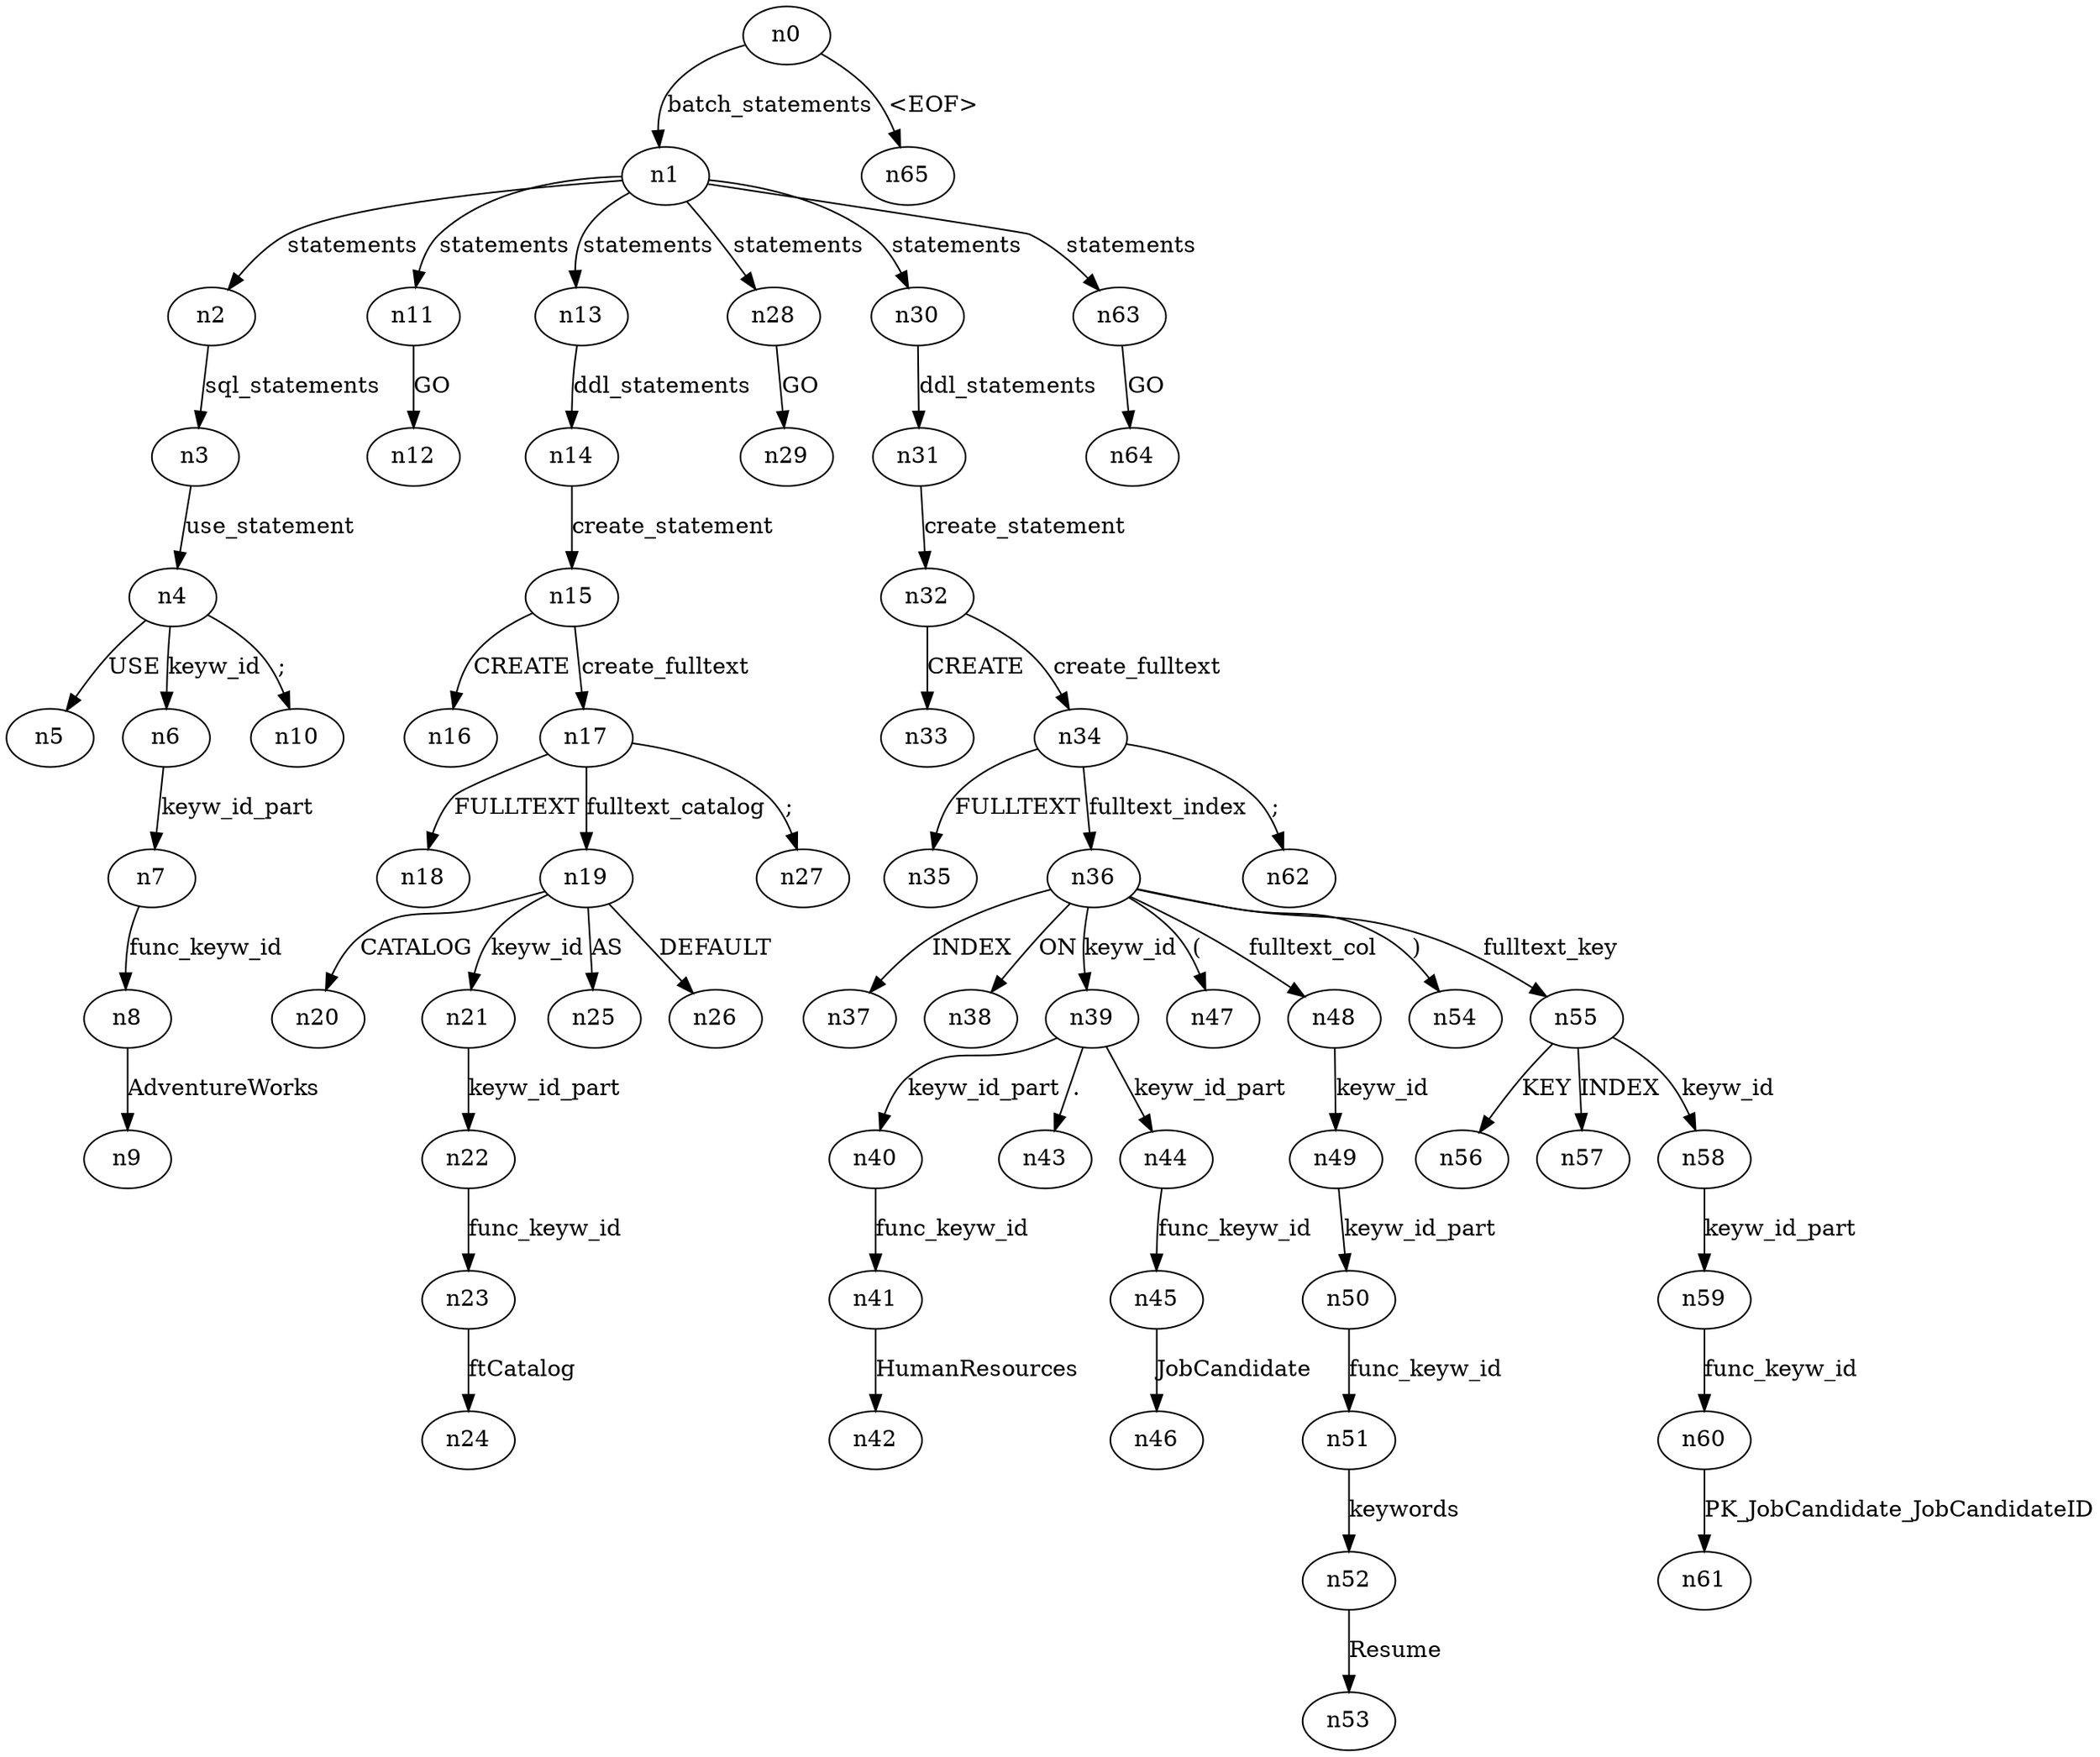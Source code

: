 digraph ParseTree {
  n0 -> n1 [label="batch_statements"];
  n1 -> n2 [label="statements"];
  n2 -> n3 [label="sql_statements"];
  n3 -> n4 [label="use_statement"];
  n4 -> n5 [label="USE"];
  n4 -> n6 [label="keyw_id"];
  n6 -> n7 [label="keyw_id_part"];
  n7 -> n8 [label="func_keyw_id"];
  n8 -> n9 [label="AdventureWorks"];
  n4 -> n10 [label=";"];
  n1 -> n11 [label="statements"];
  n11 -> n12 [label="GO"];
  n1 -> n13 [label="statements"];
  n13 -> n14 [label="ddl_statements"];
  n14 -> n15 [label="create_statement"];
  n15 -> n16 [label="CREATE"];
  n15 -> n17 [label="create_fulltext"];
  n17 -> n18 [label="FULLTEXT"];
  n17 -> n19 [label="fulltext_catalog"];
  n19 -> n20 [label="CATALOG"];
  n19 -> n21 [label="keyw_id"];
  n21 -> n22 [label="keyw_id_part"];
  n22 -> n23 [label="func_keyw_id"];
  n23 -> n24 [label="ftCatalog"];
  n19 -> n25 [label="AS"];
  n19 -> n26 [label="DEFAULT"];
  n17 -> n27 [label=";"];
  n1 -> n28 [label="statements"];
  n28 -> n29 [label="GO"];
  n1 -> n30 [label="statements"];
  n30 -> n31 [label="ddl_statements"];
  n31 -> n32 [label="create_statement"];
  n32 -> n33 [label="CREATE"];
  n32 -> n34 [label="create_fulltext"];
  n34 -> n35 [label="FULLTEXT"];
  n34 -> n36 [label="fulltext_index"];
  n36 -> n37 [label="INDEX"];
  n36 -> n38 [label="ON"];
  n36 -> n39 [label="keyw_id"];
  n39 -> n40 [label="keyw_id_part"];
  n40 -> n41 [label="func_keyw_id"];
  n41 -> n42 [label="HumanResources"];
  n39 -> n43 [label="."];
  n39 -> n44 [label="keyw_id_part"];
  n44 -> n45 [label="func_keyw_id"];
  n45 -> n46 [label="JobCandidate"];
  n36 -> n47 [label="("];
  n36 -> n48 [label="fulltext_col"];
  n48 -> n49 [label="keyw_id"];
  n49 -> n50 [label="keyw_id_part"];
  n50 -> n51 [label="func_keyw_id"];
  n51 -> n52 [label="keywords"];
  n52 -> n53 [label="Resume"];
  n36 -> n54 [label=")"];
  n36 -> n55 [label="fulltext_key"];
  n55 -> n56 [label="KEY"];
  n55 -> n57 [label="INDEX"];
  n55 -> n58 [label="keyw_id"];
  n58 -> n59 [label="keyw_id_part"];
  n59 -> n60 [label="func_keyw_id"];
  n60 -> n61 [label="PK_JobCandidate_JobCandidateID"];
  n34 -> n62 [label=";"];
  n1 -> n63 [label="statements"];
  n63 -> n64 [label="GO"];
  n0 -> n65 [label="<EOF>"];
}